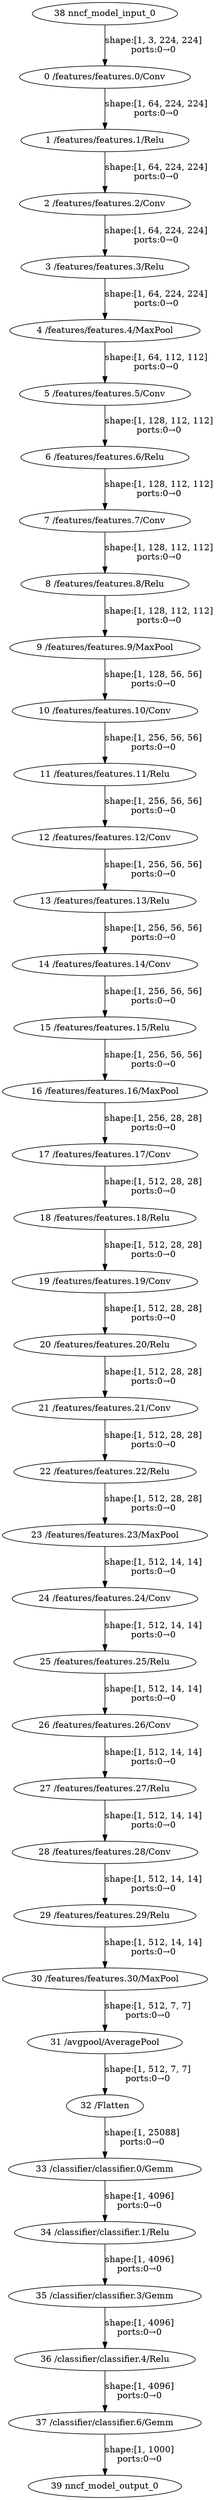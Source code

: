 strict digraph  {
"0 /features/features.0/Conv" [id=0, type=Conv];
"1 /features/features.1/Relu" [id=1, type=Relu];
"2 /features/features.2/Conv" [id=2, type=Conv];
"3 /features/features.3/Relu" [id=3, type=Relu];
"4 /features/features.4/MaxPool" [id=4, type=MaxPool];
"5 /features/features.5/Conv" [id=5, type=Conv];
"6 /features/features.6/Relu" [id=6, type=Relu];
"7 /features/features.7/Conv" [id=7, type=Conv];
"8 /features/features.8/Relu" [id=8, type=Relu];
"9 /features/features.9/MaxPool" [id=9, type=MaxPool];
"10 /features/features.10/Conv" [id=10, type=Conv];
"11 /features/features.11/Relu" [id=11, type=Relu];
"12 /features/features.12/Conv" [id=12, type=Conv];
"13 /features/features.13/Relu" [id=13, type=Relu];
"14 /features/features.14/Conv" [id=14, type=Conv];
"15 /features/features.15/Relu" [id=15, type=Relu];
"16 /features/features.16/MaxPool" [id=16, type=MaxPool];
"17 /features/features.17/Conv" [id=17, type=Conv];
"18 /features/features.18/Relu" [id=18, type=Relu];
"19 /features/features.19/Conv" [id=19, type=Conv];
"20 /features/features.20/Relu" [id=20, type=Relu];
"21 /features/features.21/Conv" [id=21, type=Conv];
"22 /features/features.22/Relu" [id=22, type=Relu];
"23 /features/features.23/MaxPool" [id=23, type=MaxPool];
"24 /features/features.24/Conv" [id=24, type=Conv];
"25 /features/features.25/Relu" [id=25, type=Relu];
"26 /features/features.26/Conv" [id=26, type=Conv];
"27 /features/features.27/Relu" [id=27, type=Relu];
"28 /features/features.28/Conv" [id=28, type=Conv];
"29 /features/features.29/Relu" [id=29, type=Relu];
"30 /features/features.30/MaxPool" [id=30, type=MaxPool];
"31 /avgpool/AveragePool" [id=31, type=AveragePool];
"32 /Flatten" [id=32, type=Flatten];
"33 /classifier/classifier.0/Gemm" [id=33, type=Gemm];
"34 /classifier/classifier.1/Relu" [id=34, type=Relu];
"35 /classifier/classifier.3/Gemm" [id=35, type=Gemm];
"36 /classifier/classifier.4/Relu" [id=36, type=Relu];
"37 /classifier/classifier.6/Gemm" [id=37, type=Gemm];
"38 nncf_model_input_0" [id=38, type=nncf_model_input];
"39 nncf_model_output_0" [id=39, type=nncf_model_output];
"0 /features/features.0/Conv" -> "1 /features/features.1/Relu"  [label="shape:[1, 64, 224, 224]\nports:0→0", style=solid];
"1 /features/features.1/Relu" -> "2 /features/features.2/Conv"  [label="shape:[1, 64, 224, 224]\nports:0→0", style=solid];
"2 /features/features.2/Conv" -> "3 /features/features.3/Relu"  [label="shape:[1, 64, 224, 224]\nports:0→0", style=solid];
"3 /features/features.3/Relu" -> "4 /features/features.4/MaxPool"  [label="shape:[1, 64, 224, 224]\nports:0→0", style=solid];
"4 /features/features.4/MaxPool" -> "5 /features/features.5/Conv"  [label="shape:[1, 64, 112, 112]\nports:0→0", style=solid];
"5 /features/features.5/Conv" -> "6 /features/features.6/Relu"  [label="shape:[1, 128, 112, 112]\nports:0→0", style=solid];
"6 /features/features.6/Relu" -> "7 /features/features.7/Conv"  [label="shape:[1, 128, 112, 112]\nports:0→0", style=solid];
"7 /features/features.7/Conv" -> "8 /features/features.8/Relu"  [label="shape:[1, 128, 112, 112]\nports:0→0", style=solid];
"8 /features/features.8/Relu" -> "9 /features/features.9/MaxPool"  [label="shape:[1, 128, 112, 112]\nports:0→0", style=solid];
"9 /features/features.9/MaxPool" -> "10 /features/features.10/Conv"  [label="shape:[1, 128, 56, 56]\nports:0→0", style=solid];
"10 /features/features.10/Conv" -> "11 /features/features.11/Relu"  [label="shape:[1, 256, 56, 56]\nports:0→0", style=solid];
"11 /features/features.11/Relu" -> "12 /features/features.12/Conv"  [label="shape:[1, 256, 56, 56]\nports:0→0", style=solid];
"12 /features/features.12/Conv" -> "13 /features/features.13/Relu"  [label="shape:[1, 256, 56, 56]\nports:0→0", style=solid];
"13 /features/features.13/Relu" -> "14 /features/features.14/Conv"  [label="shape:[1, 256, 56, 56]\nports:0→0", style=solid];
"14 /features/features.14/Conv" -> "15 /features/features.15/Relu"  [label="shape:[1, 256, 56, 56]\nports:0→0", style=solid];
"15 /features/features.15/Relu" -> "16 /features/features.16/MaxPool"  [label="shape:[1, 256, 56, 56]\nports:0→0", style=solid];
"16 /features/features.16/MaxPool" -> "17 /features/features.17/Conv"  [label="shape:[1, 256, 28, 28]\nports:0→0", style=solid];
"17 /features/features.17/Conv" -> "18 /features/features.18/Relu"  [label="shape:[1, 512, 28, 28]\nports:0→0", style=solid];
"18 /features/features.18/Relu" -> "19 /features/features.19/Conv"  [label="shape:[1, 512, 28, 28]\nports:0→0", style=solid];
"19 /features/features.19/Conv" -> "20 /features/features.20/Relu"  [label="shape:[1, 512, 28, 28]\nports:0→0", style=solid];
"20 /features/features.20/Relu" -> "21 /features/features.21/Conv"  [label="shape:[1, 512, 28, 28]\nports:0→0", style=solid];
"21 /features/features.21/Conv" -> "22 /features/features.22/Relu"  [label="shape:[1, 512, 28, 28]\nports:0→0", style=solid];
"22 /features/features.22/Relu" -> "23 /features/features.23/MaxPool"  [label="shape:[1, 512, 28, 28]\nports:0→0", style=solid];
"23 /features/features.23/MaxPool" -> "24 /features/features.24/Conv"  [label="shape:[1, 512, 14, 14]\nports:0→0", style=solid];
"24 /features/features.24/Conv" -> "25 /features/features.25/Relu"  [label="shape:[1, 512, 14, 14]\nports:0→0", style=solid];
"25 /features/features.25/Relu" -> "26 /features/features.26/Conv"  [label="shape:[1, 512, 14, 14]\nports:0→0", style=solid];
"26 /features/features.26/Conv" -> "27 /features/features.27/Relu"  [label="shape:[1, 512, 14, 14]\nports:0→0", style=solid];
"27 /features/features.27/Relu" -> "28 /features/features.28/Conv"  [label="shape:[1, 512, 14, 14]\nports:0→0", style=solid];
"28 /features/features.28/Conv" -> "29 /features/features.29/Relu"  [label="shape:[1, 512, 14, 14]\nports:0→0", style=solid];
"29 /features/features.29/Relu" -> "30 /features/features.30/MaxPool"  [label="shape:[1, 512, 14, 14]\nports:0→0", style=solid];
"30 /features/features.30/MaxPool" -> "31 /avgpool/AveragePool"  [label="shape:[1, 512, 7, 7]\nports:0→0", style=solid];
"31 /avgpool/AveragePool" -> "32 /Flatten"  [label="shape:[1, 512, 7, 7]\nports:0→0", style=solid];
"32 /Flatten" -> "33 /classifier/classifier.0/Gemm"  [label="shape:[1, 25088]\nports:0→0", style=solid];
"33 /classifier/classifier.0/Gemm" -> "34 /classifier/classifier.1/Relu"  [label="shape:[1, 4096]\nports:0→0", style=solid];
"34 /classifier/classifier.1/Relu" -> "35 /classifier/classifier.3/Gemm"  [label="shape:[1, 4096]\nports:0→0", style=solid];
"35 /classifier/classifier.3/Gemm" -> "36 /classifier/classifier.4/Relu"  [label="shape:[1, 4096]\nports:0→0", style=solid];
"36 /classifier/classifier.4/Relu" -> "37 /classifier/classifier.6/Gemm"  [label="shape:[1, 4096]\nports:0→0", style=solid];
"37 /classifier/classifier.6/Gemm" -> "39 nncf_model_output_0"  [label="shape:[1, 1000]\nports:0→0", style=solid];
"38 nncf_model_input_0" -> "0 /features/features.0/Conv"  [label="shape:[1, 3, 224, 224]\nports:0→0", style=solid];
}
